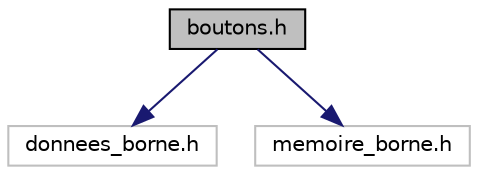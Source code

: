 digraph "boutons.h"
{
 // LATEX_PDF_SIZE
  edge [fontname="Helvetica",fontsize="10",labelfontname="Helvetica",labelfontsize="10"];
  node [fontname="Helvetica",fontsize="10",shape=record];
  Node1 [label="boutons.h",height=0.2,width=0.4,color="black", fillcolor="grey75", style="filled", fontcolor="black",tooltip="Cette classe permet de gerer les appuis sur les boutons a travers l'utilisation des pointeurs et des ..."];
  Node1 -> Node2 [color="midnightblue",fontsize="10",style="solid",fontname="Helvetica"];
  Node2 [label="donnees_borne.h",height=0.2,width=0.4,color="grey75", fillcolor="white", style="filled",tooltip=" "];
  Node1 -> Node3 [color="midnightblue",fontsize="10",style="solid",fontname="Helvetica"];
  Node3 [label="memoire_borne.h",height=0.2,width=0.4,color="grey75", fillcolor="white", style="filled",tooltip=" "];
}
